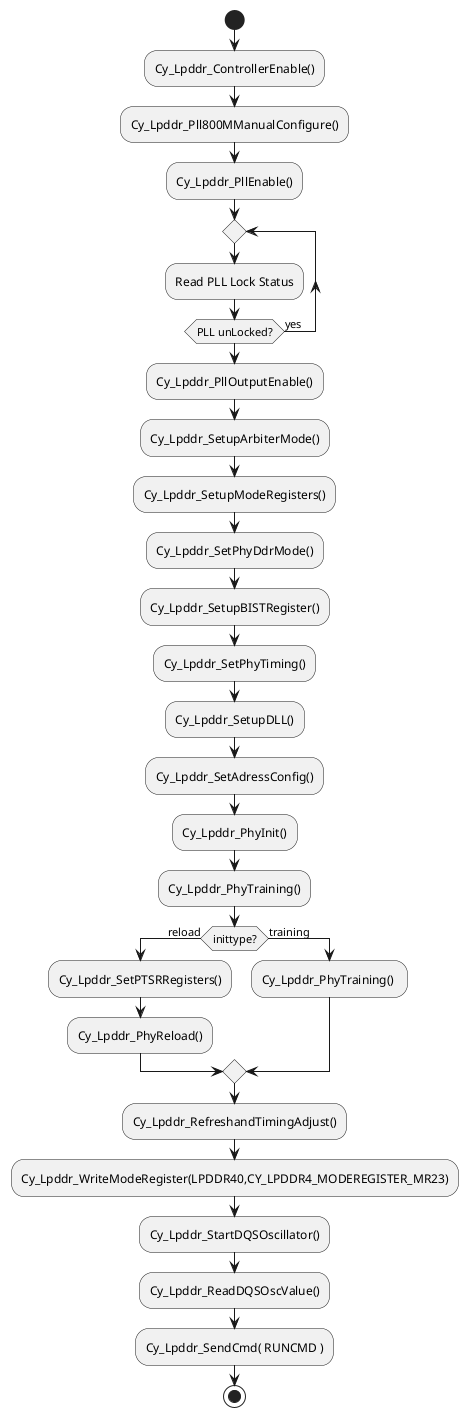 '********** ControllerInit Diagram *************
@startuml(id=ControllerInit)
start
:Cy_Lpddr_ControllerEnable();
:Cy_Lpddr_Pll800MManualConfigure();
:Cy_Lpddr_PllEnable();
repeat
:Read PLL Lock Status;
repeat while (PLL unLocked?)is (yes)
:Cy_Lpddr_PllOutputEnable();
:Cy_Lpddr_SetupArbiterMode();
:Cy_Lpddr_SetupModeRegisters();
:Cy_Lpddr_SetPhyDdrMode();
:Cy_Lpddr_SetupBISTRegister();
:Cy_Lpddr_SetPhyTiming();
:Cy_Lpddr_SetupDLL();
:Cy_Lpddr_SetAdressConfig();
:Cy_Lpddr_PhyInit();
:Cy_Lpddr_PhyTraining();
if (inittype?) then (reload)
:Cy_Lpddr_SetPTSRRegisters();
:Cy_Lpddr_PhyReload();
else (training)
:Cy_Lpddr_PhyTraining() ;
endif
:Cy_Lpddr_RefreshandTimingAdjust();
:Cy_Lpddr_WriteModeRegister(LPDDR40,CY_LPDDR4_MODEREGISTER_MR23);
:Cy_Lpddr_StartDQSOscillator();
:Cy_Lpddr_ReadDQSOscValue();
:Cy_Lpddr_SendCmd( RUNCMD );
stop
@enduml


'********** Cy_Lpddr_SetPhyFrequency Diagram *************
@startuml(id=FSP_CHANGE_PROCESS)
clock PHY_CLK with period 1
concise "PLL_OUTPUT_CLK" as pout
concise "VCO_CLK_SEL" as CLK_SEL
binary "PLL_output_enable" as EN
binary "POM.proc" as proc
binary "POS.fs0req" as fs0req
binary "POS.fs1req" as fs1req
@0
pout is "50 MHz"
CLK_SEL is "2"
EN is high
proc is low
fs0req is low
fs1req is low
@4
fs1req is high
@4.5
EN is low
@5
pout is "800 MHz"
CLK_SEL is "0"
@5.5
EN is high
@5.6
proc is high
fs1req is low
@5.7
proc is low
@5.8
@9
fs0req is high
@9.5
EN is low
@10
pout is "50 MHz"
CLK_SEL is "2"
@10.5
EN is high
@10.6
proc is high
fs0req is low
@10.7
proc is low
@20
@enduml


'********** DQS Oscillator Stop Sequence *************
@startuml(id=DQSSTART)
start
:Stop the Controller;
:Start the DQS Oscillator;
:Restart the Controller;
stop
@enduml




